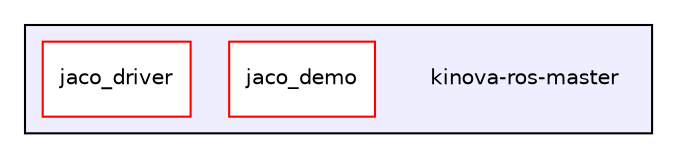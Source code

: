 digraph "C:/Users/soli/Downloads/New folder/kinova-ros-master" {
  compound=true
  node [ fontsize="10", fontname="Helvetica"];
  edge [ labelfontsize="10", labelfontname="Helvetica"];
  subgraph clusterdir_352be961c400e235da3a966b697e9b9b {
    graph [ bgcolor="#eeeeff", pencolor="black", label="" URL="dir_352be961c400e235da3a966b697e9b9b.html"];
    dir_352be961c400e235da3a966b697e9b9b [shape=plaintext label="kinova-ros-master"];
    dir_2dfaab90f1dd413f0325f0481c391ccb [shape=box label="jaco_demo" color="red" fillcolor="white" style="filled" URL="dir_2dfaab90f1dd413f0325f0481c391ccb.html"];
    dir_fbccc09f875c6252ae67e35f0c6017cb [shape=box label="jaco_driver" color="red" fillcolor="white" style="filled" URL="dir_fbccc09f875c6252ae67e35f0c6017cb.html"];
  }
}
